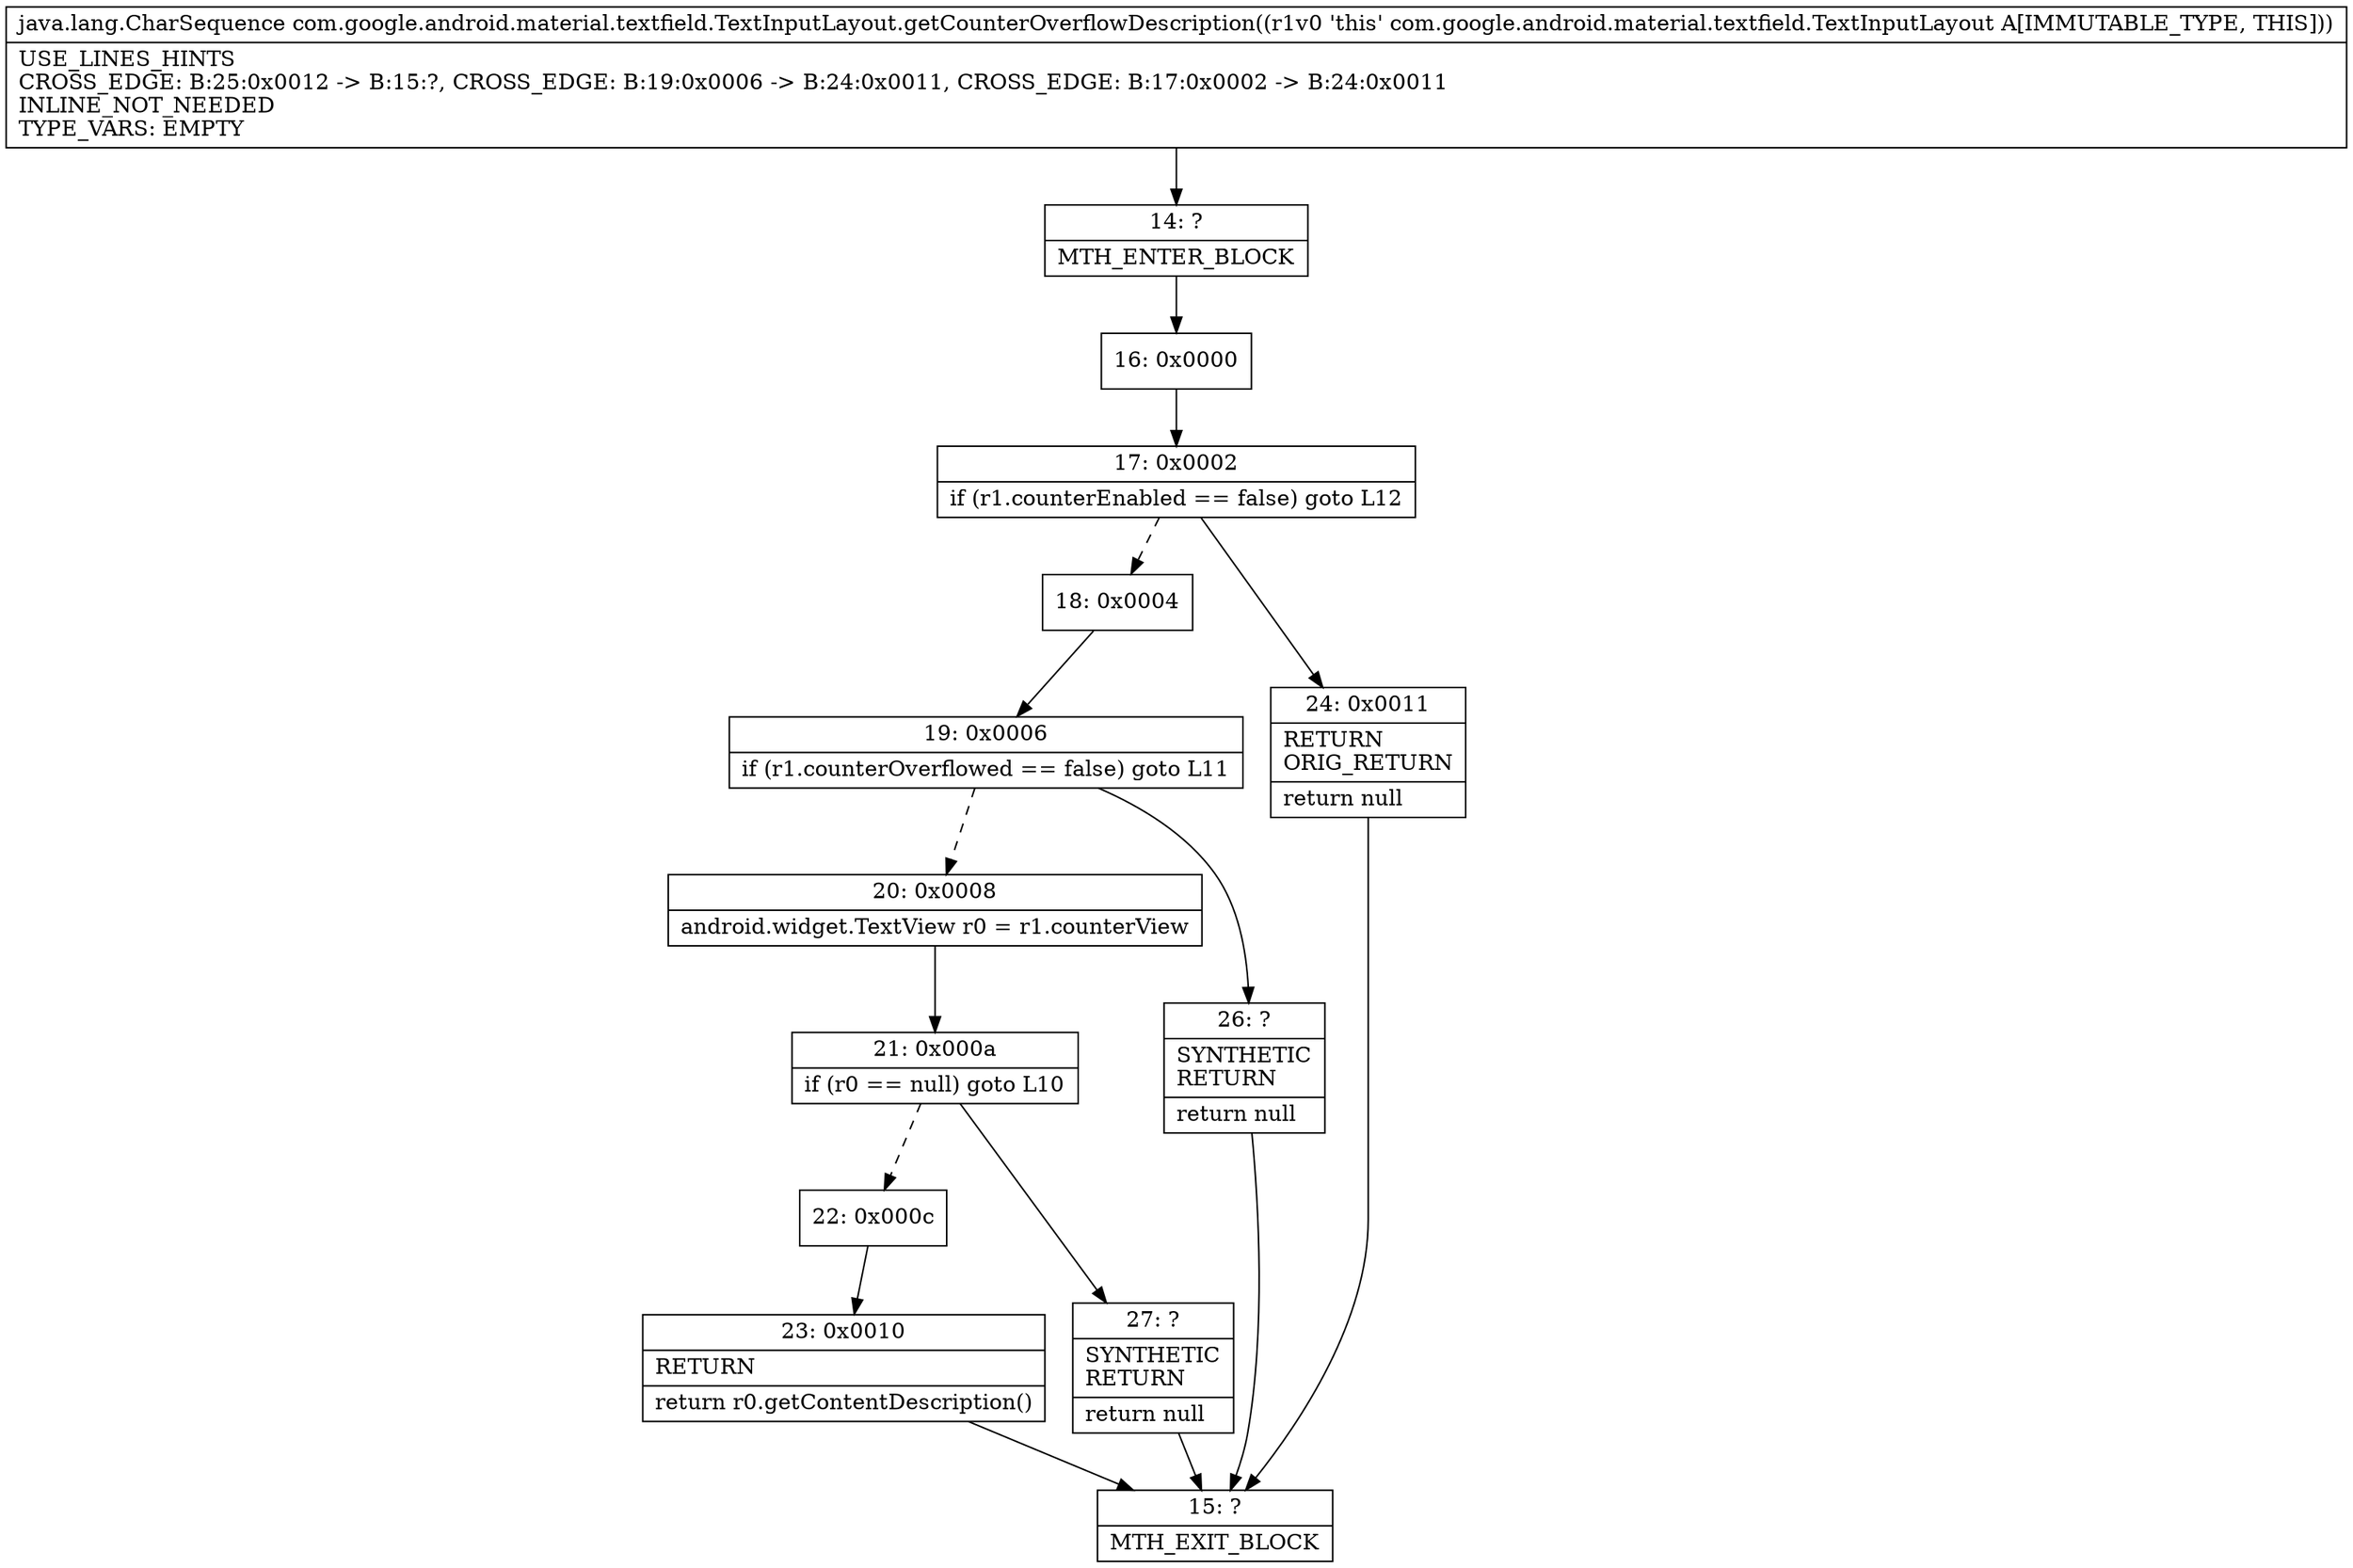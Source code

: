 digraph "CFG forcom.google.android.material.textfield.TextInputLayout.getCounterOverflowDescription()Ljava\/lang\/CharSequence;" {
Node_14 [shape=record,label="{14\:\ ?|MTH_ENTER_BLOCK\l}"];
Node_16 [shape=record,label="{16\:\ 0x0000}"];
Node_17 [shape=record,label="{17\:\ 0x0002|if (r1.counterEnabled == false) goto L12\l}"];
Node_18 [shape=record,label="{18\:\ 0x0004}"];
Node_19 [shape=record,label="{19\:\ 0x0006|if (r1.counterOverflowed == false) goto L11\l}"];
Node_20 [shape=record,label="{20\:\ 0x0008|android.widget.TextView r0 = r1.counterView\l}"];
Node_21 [shape=record,label="{21\:\ 0x000a|if (r0 == null) goto L10\l}"];
Node_22 [shape=record,label="{22\:\ 0x000c}"];
Node_23 [shape=record,label="{23\:\ 0x0010|RETURN\l|return r0.getContentDescription()\l}"];
Node_15 [shape=record,label="{15\:\ ?|MTH_EXIT_BLOCK\l}"];
Node_27 [shape=record,label="{27\:\ ?|SYNTHETIC\lRETURN\l|return null\l}"];
Node_26 [shape=record,label="{26\:\ ?|SYNTHETIC\lRETURN\l|return null\l}"];
Node_24 [shape=record,label="{24\:\ 0x0011|RETURN\lORIG_RETURN\l|return null\l}"];
MethodNode[shape=record,label="{java.lang.CharSequence com.google.android.material.textfield.TextInputLayout.getCounterOverflowDescription((r1v0 'this' com.google.android.material.textfield.TextInputLayout A[IMMUTABLE_TYPE, THIS]))  | USE_LINES_HINTS\lCROSS_EDGE: B:25:0x0012 \-\> B:15:?, CROSS_EDGE: B:19:0x0006 \-\> B:24:0x0011, CROSS_EDGE: B:17:0x0002 \-\> B:24:0x0011\lINLINE_NOT_NEEDED\lTYPE_VARS: EMPTY\l}"];
MethodNode -> Node_14;Node_14 -> Node_16;
Node_16 -> Node_17;
Node_17 -> Node_18[style=dashed];
Node_17 -> Node_24;
Node_18 -> Node_19;
Node_19 -> Node_20[style=dashed];
Node_19 -> Node_26;
Node_20 -> Node_21;
Node_21 -> Node_22[style=dashed];
Node_21 -> Node_27;
Node_22 -> Node_23;
Node_23 -> Node_15;
Node_27 -> Node_15;
Node_26 -> Node_15;
Node_24 -> Node_15;
}

